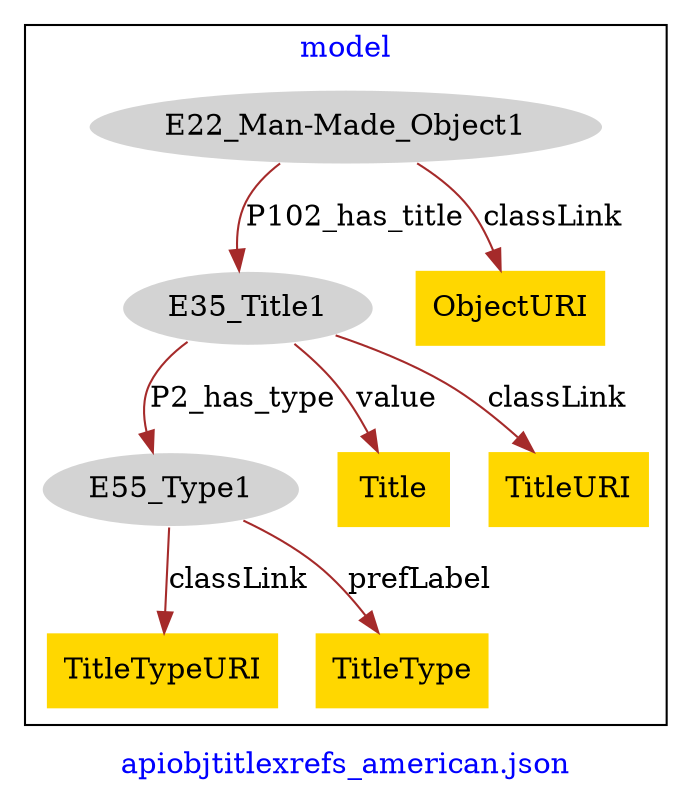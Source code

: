 digraph n0 {
fontcolor="blue"
remincross="true"
label="apiobjtitlexrefs_american.json"
subgraph cluster {
label="model"
n2[style="filled",color="white",fillcolor="lightgray",label="E22_Man-Made_Object1"];
n3[style="filled",color="white",fillcolor="lightgray",label="E35_Title1"];
n4[style="filled",color="white",fillcolor="lightgray",label="E55_Type1"];
n5[shape="plaintext",style="filled",fillcolor="gold",label="TitleTypeURI"];
n6[shape="plaintext",style="filled",fillcolor="gold",label="ObjectURI"];
n7[shape="plaintext",style="filled",fillcolor="gold",label="TitleType"];
n8[shape="plaintext",style="filled",fillcolor="gold",label="Title"];
n9[shape="plaintext",style="filled",fillcolor="gold",label="TitleURI"];
}
n2 -> n3[color="brown",fontcolor="black",label="P102_has_title"]
n3 -> n4[color="brown",fontcolor="black",label="P2_has_type"]
n4 -> n5[color="brown",fontcolor="black",label="classLink"]
n2 -> n6[color="brown",fontcolor="black",label="classLink"]
n4 -> n7[color="brown",fontcolor="black",label="prefLabel"]
n3 -> n8[color="brown",fontcolor="black",label="value"]
n3 -> n9[color="brown",fontcolor="black",label="classLink"]
}
